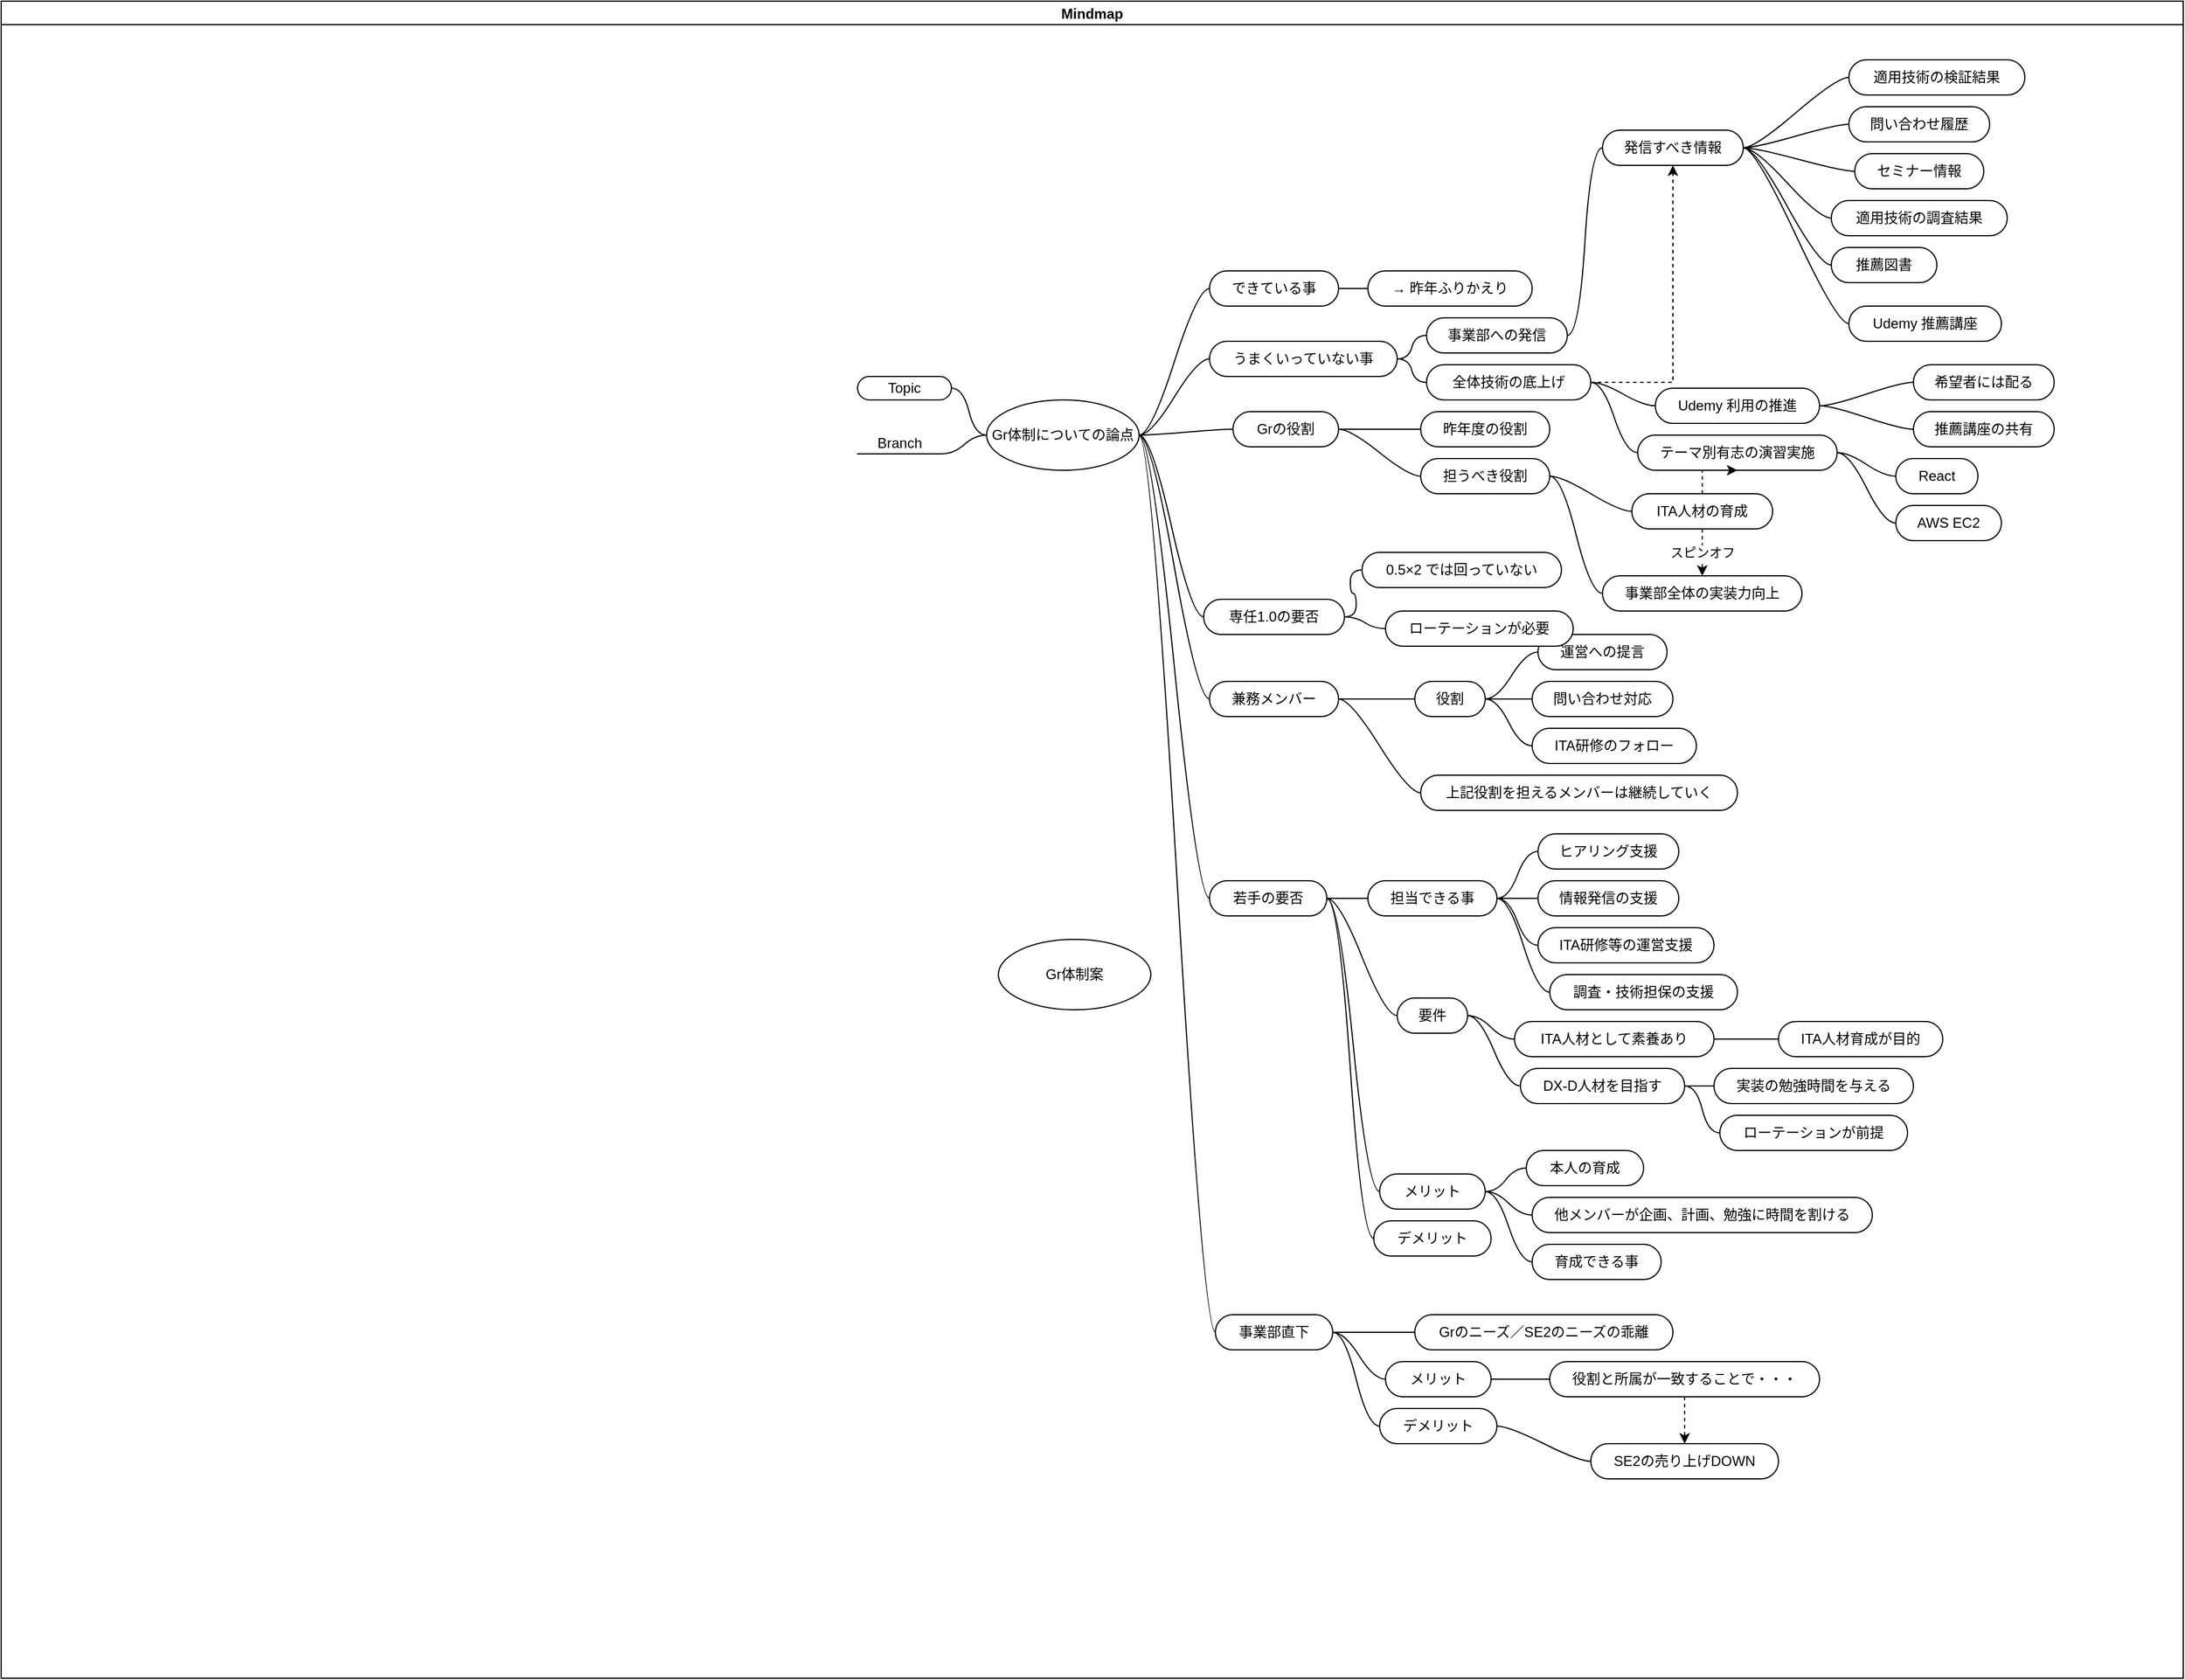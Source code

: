<mxfile version="20.0.1" type="github">
  <diagram name="Page-1" id="ad52d381-51e7-2e0d-a935-2d0ddd2fd229">
    <mxGraphModel dx="1815" dy="399" grid="1" gridSize="10" guides="1" tooltips="1" connect="1" arrows="1" fold="1" page="1" pageScale="1" pageWidth="1100" pageHeight="850" background="none" math="0" shadow="0">
      <root>
        <mxCell id="0" />
        <mxCell id="1" parent="0" />
        <mxCell id="04sgWp-ZvmJj8OrhsIiC-1" value="Mindmap" style="swimlane;startSize=20;horizontal=1;containerType=tree;" vertex="1" parent="1">
          <mxGeometry x="-190" y="100" width="1860" height="1430" as="geometry" />
        </mxCell>
        <mxCell id="04sgWp-ZvmJj8OrhsIiC-2" value="" style="edgeStyle=entityRelationEdgeStyle;startArrow=none;endArrow=none;segment=10;curved=1;rounded=0;" edge="1" parent="04sgWp-ZvmJj8OrhsIiC-1" source="04sgWp-ZvmJj8OrhsIiC-6" target="04sgWp-ZvmJj8OrhsIiC-7">
          <mxGeometry relative="1" as="geometry" />
        </mxCell>
        <mxCell id="04sgWp-ZvmJj8OrhsIiC-4" value="" style="edgeStyle=entityRelationEdgeStyle;startArrow=none;endArrow=none;segment=10;curved=1;rounded=0;" edge="1" parent="04sgWp-ZvmJj8OrhsIiC-1" source="04sgWp-ZvmJj8OrhsIiC-6" target="04sgWp-ZvmJj8OrhsIiC-9">
          <mxGeometry relative="1" as="geometry" />
        </mxCell>
        <mxCell id="04sgWp-ZvmJj8OrhsIiC-5" value="" style="edgeStyle=entityRelationEdgeStyle;startArrow=none;endArrow=none;segment=10;curved=1;rounded=0;" edge="1" parent="04sgWp-ZvmJj8OrhsIiC-1" source="04sgWp-ZvmJj8OrhsIiC-6" target="04sgWp-ZvmJj8OrhsIiC-10">
          <mxGeometry relative="1" as="geometry" />
        </mxCell>
        <mxCell id="04sgWp-ZvmJj8OrhsIiC-6" value="Gr体制についての論点" style="ellipse;whiteSpace=wrap;html=1;align=center;treeFolding=1;treeMoving=1;newEdgeStyle={&quot;edgeStyle&quot;:&quot;entityRelationEdgeStyle&quot;,&quot;startArrow&quot;:&quot;none&quot;,&quot;endArrow&quot;:&quot;none&quot;,&quot;segment&quot;:10,&quot;curved&quot;:1};" vertex="1" parent="04sgWp-ZvmJj8OrhsIiC-1">
          <mxGeometry x="840" y="340" width="130" height="60" as="geometry" />
        </mxCell>
        <mxCell id="04sgWp-ZvmJj8OrhsIiC-7" value="うまくいっていない事" style="whiteSpace=wrap;html=1;rounded=1;arcSize=50;align=center;verticalAlign=middle;strokeWidth=1;autosize=1;spacing=4;treeFolding=1;treeMoving=1;newEdgeStyle={&quot;edgeStyle&quot;:&quot;entityRelationEdgeStyle&quot;,&quot;startArrow&quot;:&quot;none&quot;,&quot;endArrow&quot;:&quot;none&quot;,&quot;segment&quot;:10,&quot;curved&quot;:1};" vertex="1" parent="04sgWp-ZvmJj8OrhsIiC-1">
          <mxGeometry x="1030" y="290" width="160" height="30" as="geometry" />
        </mxCell>
        <mxCell id="04sgWp-ZvmJj8OrhsIiC-9" value="Topic" style="whiteSpace=wrap;html=1;rounded=1;arcSize=50;align=center;verticalAlign=middle;strokeWidth=1;autosize=1;spacing=4;treeFolding=1;treeMoving=1;newEdgeStyle={&quot;edgeStyle&quot;:&quot;entityRelationEdgeStyle&quot;,&quot;startArrow&quot;:&quot;none&quot;,&quot;endArrow&quot;:&quot;none&quot;,&quot;segment&quot;:10,&quot;curved&quot;:1};" vertex="1" parent="04sgWp-ZvmJj8OrhsIiC-1">
          <mxGeometry x="730" y="320" width="80" height="20" as="geometry" />
        </mxCell>
        <mxCell id="04sgWp-ZvmJj8OrhsIiC-10" value="Branch" style="whiteSpace=wrap;html=1;shape=partialRectangle;top=0;left=0;bottom=1;right=0;points=[[0,1],[1,1]];fillColor=none;align=center;verticalAlign=bottom;routingCenterY=0.5;snapToPoint=1;autosize=1;treeFolding=1;treeMoving=1;newEdgeStyle={&quot;edgeStyle&quot;:&quot;entityRelationEdgeStyle&quot;,&quot;startArrow&quot;:&quot;none&quot;,&quot;endArrow&quot;:&quot;none&quot;,&quot;segment&quot;:10,&quot;curved&quot;:1};" vertex="1" parent="04sgWp-ZvmJj8OrhsIiC-1">
          <mxGeometry x="730" y="360" width="72" height="26" as="geometry" />
        </mxCell>
        <mxCell id="04sgWp-ZvmJj8OrhsIiC-13" value="" style="edgeStyle=entityRelationEdgeStyle;startArrow=none;endArrow=none;segment=10;curved=1;rounded=0;" edge="1" target="04sgWp-ZvmJj8OrhsIiC-14" source="04sgWp-ZvmJj8OrhsIiC-6" parent="04sgWp-ZvmJj8OrhsIiC-1">
          <mxGeometry relative="1" as="geometry">
            <mxPoint x="520" y="410" as="sourcePoint" />
          </mxGeometry>
        </mxCell>
        <mxCell id="04sgWp-ZvmJj8OrhsIiC-14" value="Grの役割" style="whiteSpace=wrap;html=1;rounded=1;arcSize=50;align=center;verticalAlign=middle;strokeWidth=1;autosize=1;spacing=4;treeFolding=1;treeMoving=1;newEdgeStyle={&quot;edgeStyle&quot;:&quot;entityRelationEdgeStyle&quot;,&quot;startArrow&quot;:&quot;none&quot;,&quot;endArrow&quot;:&quot;none&quot;,&quot;segment&quot;:10,&quot;curved&quot;:1};" vertex="1" parent="04sgWp-ZvmJj8OrhsIiC-1">
          <mxGeometry x="1050" y="350" width="90" height="30" as="geometry" />
        </mxCell>
        <mxCell id="04sgWp-ZvmJj8OrhsIiC-15" value="" style="edgeStyle=entityRelationEdgeStyle;startArrow=none;endArrow=none;segment=10;curved=1;rounded=0;" edge="1" target="04sgWp-ZvmJj8OrhsIiC-16" source="04sgWp-ZvmJj8OrhsIiC-6" parent="04sgWp-ZvmJj8OrhsIiC-1">
          <mxGeometry relative="1" as="geometry">
            <mxPoint x="520" y="410" as="sourcePoint" />
          </mxGeometry>
        </mxCell>
        <mxCell id="04sgWp-ZvmJj8OrhsIiC-16" value="できている事" style="whiteSpace=wrap;html=1;rounded=1;arcSize=50;align=center;verticalAlign=middle;strokeWidth=1;autosize=1;spacing=4;treeFolding=1;treeMoving=1;newEdgeStyle={&quot;edgeStyle&quot;:&quot;entityRelationEdgeStyle&quot;,&quot;startArrow&quot;:&quot;none&quot;,&quot;endArrow&quot;:&quot;none&quot;,&quot;segment&quot;:10,&quot;curved&quot;:1};" vertex="1" parent="04sgWp-ZvmJj8OrhsIiC-1">
          <mxGeometry x="1030" y="230" width="110" height="30" as="geometry" />
        </mxCell>
        <mxCell id="04sgWp-ZvmJj8OrhsIiC-17" value="" style="edgeStyle=entityRelationEdgeStyle;startArrow=none;endArrow=none;segment=10;curved=1;rounded=0;" edge="1" target="04sgWp-ZvmJj8OrhsIiC-18" source="04sgWp-ZvmJj8OrhsIiC-6" parent="04sgWp-ZvmJj8OrhsIiC-1">
          <mxGeometry relative="1" as="geometry">
            <mxPoint x="520" y="410" as="sourcePoint" />
          </mxGeometry>
        </mxCell>
        <mxCell id="04sgWp-ZvmJj8OrhsIiC-18" value="専任1.0の要否" style="whiteSpace=wrap;html=1;rounded=1;arcSize=50;align=center;verticalAlign=middle;strokeWidth=1;autosize=1;spacing=4;treeFolding=1;treeMoving=1;newEdgeStyle={&quot;edgeStyle&quot;:&quot;entityRelationEdgeStyle&quot;,&quot;startArrow&quot;:&quot;none&quot;,&quot;endArrow&quot;:&quot;none&quot;,&quot;segment&quot;:10,&quot;curved&quot;:1};" vertex="1" parent="04sgWp-ZvmJj8OrhsIiC-1">
          <mxGeometry x="1025" y="510" width="120" height="30" as="geometry" />
        </mxCell>
        <mxCell id="04sgWp-ZvmJj8OrhsIiC-19" value="" style="edgeStyle=entityRelationEdgeStyle;startArrow=none;endArrow=none;segment=10;curved=1;rounded=0;" edge="1" target="04sgWp-ZvmJj8OrhsIiC-20" source="04sgWp-ZvmJj8OrhsIiC-6" parent="04sgWp-ZvmJj8OrhsIiC-1">
          <mxGeometry relative="1" as="geometry">
            <mxPoint x="520" y="410" as="sourcePoint" />
          </mxGeometry>
        </mxCell>
        <mxCell id="04sgWp-ZvmJj8OrhsIiC-20" value="兼務メンバー" style="whiteSpace=wrap;html=1;rounded=1;arcSize=50;align=center;verticalAlign=middle;strokeWidth=1;autosize=1;spacing=4;treeFolding=1;treeMoving=1;newEdgeStyle={&quot;edgeStyle&quot;:&quot;entityRelationEdgeStyle&quot;,&quot;startArrow&quot;:&quot;none&quot;,&quot;endArrow&quot;:&quot;none&quot;,&quot;segment&quot;:10,&quot;curved&quot;:1};" vertex="1" parent="04sgWp-ZvmJj8OrhsIiC-1">
          <mxGeometry x="1030" y="580" width="110" height="30" as="geometry" />
        </mxCell>
        <mxCell id="04sgWp-ZvmJj8OrhsIiC-21" value="" style="edgeStyle=entityRelationEdgeStyle;startArrow=none;endArrow=none;segment=10;curved=1;rounded=0;" edge="1" target="04sgWp-ZvmJj8OrhsIiC-22" source="04sgWp-ZvmJj8OrhsIiC-6" parent="04sgWp-ZvmJj8OrhsIiC-1">
          <mxGeometry relative="1" as="geometry">
            <mxPoint x="520" y="410" as="sourcePoint" />
          </mxGeometry>
        </mxCell>
        <mxCell id="04sgWp-ZvmJj8OrhsIiC-22" value="若手の要否" style="whiteSpace=wrap;html=1;rounded=1;arcSize=50;align=center;verticalAlign=middle;strokeWidth=1;autosize=1;spacing=4;treeFolding=1;treeMoving=1;newEdgeStyle={&quot;edgeStyle&quot;:&quot;entityRelationEdgeStyle&quot;,&quot;startArrow&quot;:&quot;none&quot;,&quot;endArrow&quot;:&quot;none&quot;,&quot;segment&quot;:10,&quot;curved&quot;:1};" vertex="1" parent="04sgWp-ZvmJj8OrhsIiC-1">
          <mxGeometry x="1030" y="750" width="100" height="30" as="geometry" />
        </mxCell>
        <mxCell id="04sgWp-ZvmJj8OrhsIiC-23" value="" style="edgeStyle=entityRelationEdgeStyle;startArrow=none;endArrow=none;segment=10;curved=1;rounded=0;" edge="1" target="04sgWp-ZvmJj8OrhsIiC-24" source="04sgWp-ZvmJj8OrhsIiC-6" parent="04sgWp-ZvmJj8OrhsIiC-1">
          <mxGeometry relative="1" as="geometry">
            <mxPoint x="520" y="410" as="sourcePoint" />
          </mxGeometry>
        </mxCell>
        <mxCell id="04sgWp-ZvmJj8OrhsIiC-24" value="事業部直下" style="whiteSpace=wrap;html=1;rounded=1;arcSize=50;align=center;verticalAlign=middle;strokeWidth=1;autosize=1;spacing=4;treeFolding=1;treeMoving=1;newEdgeStyle={&quot;edgeStyle&quot;:&quot;entityRelationEdgeStyle&quot;,&quot;startArrow&quot;:&quot;none&quot;,&quot;endArrow&quot;:&quot;none&quot;,&quot;segment&quot;:10,&quot;curved&quot;:1};" vertex="1" parent="04sgWp-ZvmJj8OrhsIiC-1">
          <mxGeometry x="1035" y="1120" width="100" height="30" as="geometry" />
        </mxCell>
        <mxCell id="04sgWp-ZvmJj8OrhsIiC-31" value="Gr体制案" style="ellipse;whiteSpace=wrap;html=1;align=center;treeFolding=1;treeMoving=1;newEdgeStyle={&quot;edgeStyle&quot;:&quot;entityRelationEdgeStyle&quot;,&quot;startArrow&quot;:&quot;none&quot;,&quot;endArrow&quot;:&quot;none&quot;,&quot;segment&quot;:10,&quot;curved&quot;:1};" vertex="1" parent="04sgWp-ZvmJj8OrhsIiC-1">
          <mxGeometry x="850" y="800" width="130" height="60" as="geometry" />
        </mxCell>
        <mxCell id="04sgWp-ZvmJj8OrhsIiC-38" value="" style="edgeStyle=entityRelationEdgeStyle;startArrow=none;endArrow=none;segment=10;curved=1;rounded=0;" edge="1" target="04sgWp-ZvmJj8OrhsIiC-39" source="04sgWp-ZvmJj8OrhsIiC-7" parent="04sgWp-ZvmJj8OrhsIiC-1">
          <mxGeometry relative="1" as="geometry">
            <mxPoint x="530" y="390" as="sourcePoint" />
          </mxGeometry>
        </mxCell>
        <mxCell id="04sgWp-ZvmJj8OrhsIiC-39" value="事業部への発信" style="whiteSpace=wrap;html=1;rounded=1;arcSize=50;align=center;verticalAlign=middle;strokeWidth=1;autosize=1;spacing=4;treeFolding=1;treeMoving=1;newEdgeStyle={&quot;edgeStyle&quot;:&quot;entityRelationEdgeStyle&quot;,&quot;startArrow&quot;:&quot;none&quot;,&quot;endArrow&quot;:&quot;none&quot;,&quot;segment&quot;:10,&quot;curved&quot;:1};" vertex="1" parent="04sgWp-ZvmJj8OrhsIiC-1">
          <mxGeometry x="1215" y="270" width="120" height="30" as="geometry" />
        </mxCell>
        <mxCell id="04sgWp-ZvmJj8OrhsIiC-45" value="" style="edgeStyle=entityRelationEdgeStyle;startArrow=none;endArrow=none;segment=10;curved=1;rounded=0;" edge="1" target="04sgWp-ZvmJj8OrhsIiC-46" source="04sgWp-ZvmJj8OrhsIiC-16" parent="04sgWp-ZvmJj8OrhsIiC-1">
          <mxGeometry relative="1" as="geometry">
            <mxPoint x="530" y="390" as="sourcePoint" />
          </mxGeometry>
        </mxCell>
        <mxCell id="04sgWp-ZvmJj8OrhsIiC-46" value="→ 昨年ふりかえり" style="whiteSpace=wrap;html=1;rounded=1;arcSize=50;align=center;verticalAlign=middle;strokeWidth=1;autosize=1;spacing=4;treeFolding=1;treeMoving=1;newEdgeStyle={&quot;edgeStyle&quot;:&quot;entityRelationEdgeStyle&quot;,&quot;startArrow&quot;:&quot;none&quot;,&quot;endArrow&quot;:&quot;none&quot;,&quot;segment&quot;:10,&quot;curved&quot;:1};" vertex="1" parent="04sgWp-ZvmJj8OrhsIiC-1">
          <mxGeometry x="1165" y="230" width="140" height="30" as="geometry" />
        </mxCell>
        <mxCell id="04sgWp-ZvmJj8OrhsIiC-47" value="" style="edgeStyle=entityRelationEdgeStyle;startArrow=none;endArrow=none;segment=10;curved=1;rounded=0;" edge="1" target="04sgWp-ZvmJj8OrhsIiC-48" source="04sgWp-ZvmJj8OrhsIiC-7" parent="04sgWp-ZvmJj8OrhsIiC-1">
          <mxGeometry relative="1" as="geometry">
            <mxPoint x="700" y="325" as="sourcePoint" />
          </mxGeometry>
        </mxCell>
        <mxCell id="04sgWp-ZvmJj8OrhsIiC-48" value="全体技術の底上げ" style="whiteSpace=wrap;html=1;rounded=1;arcSize=50;align=center;verticalAlign=middle;strokeWidth=1;autosize=1;spacing=4;treeFolding=1;treeMoving=1;newEdgeStyle={&quot;edgeStyle&quot;:&quot;entityRelationEdgeStyle&quot;,&quot;startArrow&quot;:&quot;none&quot;,&quot;endArrow&quot;:&quot;none&quot;,&quot;segment&quot;:10,&quot;curved&quot;:1};" vertex="1" parent="04sgWp-ZvmJj8OrhsIiC-1">
          <mxGeometry x="1215" y="310" width="140" height="30" as="geometry" />
        </mxCell>
        <mxCell id="04sgWp-ZvmJj8OrhsIiC-49" value="" style="edgeStyle=entityRelationEdgeStyle;startArrow=none;endArrow=none;segment=10;curved=1;rounded=0;" edge="1" target="04sgWp-ZvmJj8OrhsIiC-50" source="04sgWp-ZvmJj8OrhsIiC-14" parent="04sgWp-ZvmJj8OrhsIiC-1">
          <mxGeometry relative="1" as="geometry">
            <mxPoint x="480" y="390" as="sourcePoint" />
          </mxGeometry>
        </mxCell>
        <mxCell id="04sgWp-ZvmJj8OrhsIiC-50" value="昨年度の役割" style="whiteSpace=wrap;html=1;rounded=1;arcSize=50;align=center;verticalAlign=middle;strokeWidth=1;autosize=1;spacing=4;treeFolding=1;treeMoving=1;newEdgeStyle={&quot;edgeStyle&quot;:&quot;entityRelationEdgeStyle&quot;,&quot;startArrow&quot;:&quot;none&quot;,&quot;endArrow&quot;:&quot;none&quot;,&quot;segment&quot;:10,&quot;curved&quot;:1};" vertex="1" parent="04sgWp-ZvmJj8OrhsIiC-1">
          <mxGeometry x="1210" y="350" width="110" height="30" as="geometry" />
        </mxCell>
        <mxCell id="04sgWp-ZvmJj8OrhsIiC-51" value="" style="edgeStyle=entityRelationEdgeStyle;startArrow=none;endArrow=none;segment=10;curved=1;rounded=0;" edge="1" target="04sgWp-ZvmJj8OrhsIiC-52" source="04sgWp-ZvmJj8OrhsIiC-14" parent="04sgWp-ZvmJj8OrhsIiC-1">
          <mxGeometry relative="1" as="geometry">
            <mxPoint x="650" y="405" as="sourcePoint" />
          </mxGeometry>
        </mxCell>
        <mxCell id="04sgWp-ZvmJj8OrhsIiC-52" value="担うべき役割" style="whiteSpace=wrap;html=1;rounded=1;arcSize=50;align=center;verticalAlign=middle;strokeWidth=1;autosize=1;spacing=4;treeFolding=1;treeMoving=1;newEdgeStyle={&quot;edgeStyle&quot;:&quot;entityRelationEdgeStyle&quot;,&quot;startArrow&quot;:&quot;none&quot;,&quot;endArrow&quot;:&quot;none&quot;,&quot;segment&quot;:10,&quot;curved&quot;:1};" vertex="1" parent="04sgWp-ZvmJj8OrhsIiC-1">
          <mxGeometry x="1210" y="390" width="110" height="30" as="geometry" />
        </mxCell>
        <mxCell id="04sgWp-ZvmJj8OrhsIiC-55" value="" style="edgeStyle=entityRelationEdgeStyle;startArrow=none;endArrow=none;segment=10;curved=1;rounded=0;exitX=1;exitY=0.5;exitDx=0;exitDy=0;" edge="1" target="04sgWp-ZvmJj8OrhsIiC-56" source="04sgWp-ZvmJj8OrhsIiC-72" parent="04sgWp-ZvmJj8OrhsIiC-1">
          <mxGeometry relative="1" as="geometry">
            <mxPoint x="1490" y="140" as="sourcePoint" />
          </mxGeometry>
        </mxCell>
        <mxCell id="04sgWp-ZvmJj8OrhsIiC-56" value="適用技術の調査結果" style="whiteSpace=wrap;html=1;rounded=1;arcSize=50;align=center;verticalAlign=middle;strokeWidth=1;autosize=1;spacing=4;treeFolding=1;treeMoving=1;newEdgeStyle={&quot;edgeStyle&quot;:&quot;entityRelationEdgeStyle&quot;,&quot;startArrow&quot;:&quot;none&quot;,&quot;endArrow&quot;:&quot;none&quot;,&quot;segment&quot;:10,&quot;curved&quot;:1};" vertex="1" parent="04sgWp-ZvmJj8OrhsIiC-1">
          <mxGeometry x="1560" y="170" width="150" height="30" as="geometry" />
        </mxCell>
        <mxCell id="04sgWp-ZvmJj8OrhsIiC-59" value="" style="edgeStyle=entityRelationEdgeStyle;startArrow=none;endArrow=none;segment=10;curved=1;rounded=0;exitX=1;exitY=0.5;exitDx=0;exitDy=0;" edge="1" target="04sgWp-ZvmJj8OrhsIiC-60" source="04sgWp-ZvmJj8OrhsIiC-72" parent="04sgWp-ZvmJj8OrhsIiC-1">
          <mxGeometry relative="1" as="geometry">
            <mxPoint x="845" y="305" as="sourcePoint" />
          </mxGeometry>
        </mxCell>
        <mxCell id="04sgWp-ZvmJj8OrhsIiC-60" value="セミナー情報" style="whiteSpace=wrap;html=1;rounded=1;arcSize=50;align=center;verticalAlign=middle;strokeWidth=1;autosize=1;spacing=4;treeFolding=1;treeMoving=1;newEdgeStyle={&quot;edgeStyle&quot;:&quot;entityRelationEdgeStyle&quot;,&quot;startArrow&quot;:&quot;none&quot;,&quot;endArrow&quot;:&quot;none&quot;,&quot;segment&quot;:10,&quot;curved&quot;:1};" vertex="1" parent="04sgWp-ZvmJj8OrhsIiC-1">
          <mxGeometry x="1580" y="130" width="110" height="30" as="geometry" />
        </mxCell>
        <mxCell id="04sgWp-ZvmJj8OrhsIiC-63" value="" style="edgeStyle=entityRelationEdgeStyle;startArrow=none;endArrow=none;segment=10;curved=1;rounded=0;exitX=1;exitY=0.5;exitDx=0;exitDy=0;" edge="1" target="04sgWp-ZvmJj8OrhsIiC-64" source="04sgWp-ZvmJj8OrhsIiC-72" parent="04sgWp-ZvmJj8OrhsIiC-1">
          <mxGeometry relative="1" as="geometry">
            <mxPoint x="700" y="325" as="sourcePoint" />
          </mxGeometry>
        </mxCell>
        <mxCell id="04sgWp-ZvmJj8OrhsIiC-64" value="推薦図書" style="whiteSpace=wrap;html=1;rounded=1;arcSize=50;align=center;verticalAlign=middle;strokeWidth=1;autosize=1;spacing=4;treeFolding=1;treeMoving=1;newEdgeStyle={&quot;edgeStyle&quot;:&quot;entityRelationEdgeStyle&quot;,&quot;startArrow&quot;:&quot;none&quot;,&quot;endArrow&quot;:&quot;none&quot;,&quot;segment&quot;:10,&quot;curved&quot;:1};" vertex="1" parent="04sgWp-ZvmJj8OrhsIiC-1">
          <mxGeometry x="1560" y="210" width="90" height="30" as="geometry" />
        </mxCell>
        <mxCell id="04sgWp-ZvmJj8OrhsIiC-65" value="" style="edgeStyle=entityRelationEdgeStyle;startArrow=none;endArrow=none;segment=10;curved=1;rounded=0;exitX=1;exitY=0.5;exitDx=0;exitDy=0;" edge="1" target="04sgWp-ZvmJj8OrhsIiC-66" source="04sgWp-ZvmJj8OrhsIiC-72" parent="04sgWp-ZvmJj8OrhsIiC-1">
          <mxGeometry relative="1" as="geometry">
            <mxPoint x="865" y="345" as="sourcePoint" />
          </mxGeometry>
        </mxCell>
        <mxCell id="04sgWp-ZvmJj8OrhsIiC-66" value="Udemy 推薦講座" style="whiteSpace=wrap;html=1;rounded=1;arcSize=50;align=center;verticalAlign=middle;strokeWidth=1;autosize=1;spacing=4;treeFolding=1;treeMoving=1;newEdgeStyle={&quot;edgeStyle&quot;:&quot;entityRelationEdgeStyle&quot;,&quot;startArrow&quot;:&quot;none&quot;,&quot;endArrow&quot;:&quot;none&quot;,&quot;segment&quot;:10,&quot;curved&quot;:1};" vertex="1" parent="04sgWp-ZvmJj8OrhsIiC-1">
          <mxGeometry x="1575" y="260" width="130" height="30" as="geometry" />
        </mxCell>
        <mxCell id="04sgWp-ZvmJj8OrhsIiC-67" value="" style="edgeStyle=entityRelationEdgeStyle;startArrow=none;endArrow=none;segment=10;curved=1;rounded=0;exitX=1;exitY=0.5;exitDx=0;exitDy=0;" edge="1" target="04sgWp-ZvmJj8OrhsIiC-68" source="04sgWp-ZvmJj8OrhsIiC-72" parent="04sgWp-ZvmJj8OrhsIiC-1">
          <mxGeometry relative="1" as="geometry">
            <mxPoint x="845" y="305" as="sourcePoint" />
          </mxGeometry>
        </mxCell>
        <mxCell id="04sgWp-ZvmJj8OrhsIiC-68" value="問い合わせ履歴" style="whiteSpace=wrap;html=1;rounded=1;arcSize=50;align=center;verticalAlign=middle;strokeWidth=1;autosize=1;spacing=4;treeFolding=1;treeMoving=1;newEdgeStyle={&quot;edgeStyle&quot;:&quot;entityRelationEdgeStyle&quot;,&quot;startArrow&quot;:&quot;none&quot;,&quot;endArrow&quot;:&quot;none&quot;,&quot;segment&quot;:10,&quot;curved&quot;:1};" vertex="1" parent="04sgWp-ZvmJj8OrhsIiC-1">
          <mxGeometry x="1575" y="90" width="120" height="30" as="geometry" />
        </mxCell>
        <mxCell id="04sgWp-ZvmJj8OrhsIiC-69" value="" style="edgeStyle=entityRelationEdgeStyle;startArrow=none;endArrow=none;segment=10;curved=1;rounded=0;exitX=1;exitY=0.5;exitDx=0;exitDy=0;" edge="1" target="04sgWp-ZvmJj8OrhsIiC-70" source="04sgWp-ZvmJj8OrhsIiC-72" parent="04sgWp-ZvmJj8OrhsIiC-1">
          <mxGeometry relative="1" as="geometry">
            <mxPoint x="845" y="305" as="sourcePoint" />
          </mxGeometry>
        </mxCell>
        <mxCell id="04sgWp-ZvmJj8OrhsIiC-70" value="適用技術の検証結果" style="whiteSpace=wrap;html=1;rounded=1;arcSize=50;align=center;verticalAlign=middle;strokeWidth=1;autosize=1;spacing=4;treeFolding=1;treeMoving=1;newEdgeStyle={&quot;edgeStyle&quot;:&quot;entityRelationEdgeStyle&quot;,&quot;startArrow&quot;:&quot;none&quot;,&quot;endArrow&quot;:&quot;none&quot;,&quot;segment&quot;:10,&quot;curved&quot;:1};" vertex="1" parent="04sgWp-ZvmJj8OrhsIiC-1">
          <mxGeometry x="1575" y="50" width="150" height="30" as="geometry" />
        </mxCell>
        <mxCell id="04sgWp-ZvmJj8OrhsIiC-71" value="" style="edgeStyle=entityRelationEdgeStyle;startArrow=none;endArrow=none;segment=10;curved=1;rounded=0;" edge="1" target="04sgWp-ZvmJj8OrhsIiC-72" source="04sgWp-ZvmJj8OrhsIiC-39" parent="04sgWp-ZvmJj8OrhsIiC-1">
          <mxGeometry relative="1" as="geometry">
            <mxPoint x="845" y="305" as="sourcePoint" />
          </mxGeometry>
        </mxCell>
        <mxCell id="04sgWp-ZvmJj8OrhsIiC-72" value="発信すべき情報" style="whiteSpace=wrap;html=1;rounded=1;arcSize=50;align=center;verticalAlign=middle;strokeWidth=1;autosize=1;spacing=4;treeFolding=1;treeMoving=1;newEdgeStyle={&quot;edgeStyle&quot;:&quot;entityRelationEdgeStyle&quot;,&quot;startArrow&quot;:&quot;none&quot;,&quot;endArrow&quot;:&quot;none&quot;,&quot;segment&quot;:10,&quot;curved&quot;:1};" vertex="1" parent="04sgWp-ZvmJj8OrhsIiC-1">
          <mxGeometry x="1365" y="110" width="120" height="30" as="geometry" />
        </mxCell>
        <mxCell id="04sgWp-ZvmJj8OrhsIiC-73" style="edgeStyle=orthogonalEdgeStyle;rounded=0;orthogonalLoop=1;jettySize=auto;html=1;entryX=0.5;entryY=1;entryDx=0;entryDy=0;sketch=0;dashed=1;" edge="1" parent="04sgWp-ZvmJj8OrhsIiC-1" source="04sgWp-ZvmJj8OrhsIiC-48" target="04sgWp-ZvmJj8OrhsIiC-72">
          <mxGeometry relative="1" as="geometry">
            <mxPoint x="1420" y="230" as="targetPoint" />
          </mxGeometry>
        </mxCell>
        <mxCell id="04sgWp-ZvmJj8OrhsIiC-74" value="" style="edgeStyle=entityRelationEdgeStyle;startArrow=none;endArrow=none;segment=10;curved=1;rounded=0;" edge="1" target="04sgWp-ZvmJj8OrhsIiC-75" source="04sgWp-ZvmJj8OrhsIiC-48" parent="04sgWp-ZvmJj8OrhsIiC-1">
          <mxGeometry relative="1" as="geometry">
            <mxPoint x="740" y="325" as="sourcePoint" />
          </mxGeometry>
        </mxCell>
        <mxCell id="04sgWp-ZvmJj8OrhsIiC-75" value="Udemy 利用の推進" style="whiteSpace=wrap;html=1;rounded=1;arcSize=50;align=center;verticalAlign=middle;strokeWidth=1;autosize=1;spacing=4;treeFolding=1;treeMoving=1;newEdgeStyle={&quot;edgeStyle&quot;:&quot;entityRelationEdgeStyle&quot;,&quot;startArrow&quot;:&quot;none&quot;,&quot;endArrow&quot;:&quot;none&quot;,&quot;segment&quot;:10,&quot;curved&quot;:1};" vertex="1" parent="04sgWp-ZvmJj8OrhsIiC-1">
          <mxGeometry x="1410" y="330" width="140" height="30" as="geometry" />
        </mxCell>
        <mxCell id="04sgWp-ZvmJj8OrhsIiC-76" value="" style="edgeStyle=entityRelationEdgeStyle;startArrow=none;endArrow=none;segment=10;curved=1;rounded=0;" edge="1" target="04sgWp-ZvmJj8OrhsIiC-77" source="04sgWp-ZvmJj8OrhsIiC-75" parent="04sgWp-ZvmJj8OrhsIiC-1">
          <mxGeometry relative="1" as="geometry">
            <mxPoint x="905" y="345" as="sourcePoint" />
          </mxGeometry>
        </mxCell>
        <mxCell id="04sgWp-ZvmJj8OrhsIiC-77" value="希望者には配る" style="whiteSpace=wrap;html=1;rounded=1;arcSize=50;align=center;verticalAlign=middle;strokeWidth=1;autosize=1;spacing=4;treeFolding=1;treeMoving=1;newEdgeStyle={&quot;edgeStyle&quot;:&quot;entityRelationEdgeStyle&quot;,&quot;startArrow&quot;:&quot;none&quot;,&quot;endArrow&quot;:&quot;none&quot;,&quot;segment&quot;:10,&quot;curved&quot;:1};" vertex="1" parent="04sgWp-ZvmJj8OrhsIiC-1">
          <mxGeometry x="1630" y="310" width="120" height="30" as="geometry" />
        </mxCell>
        <mxCell id="04sgWp-ZvmJj8OrhsIiC-80" value="" style="edgeStyle=entityRelationEdgeStyle;startArrow=none;endArrow=none;segment=10;curved=1;rounded=0;" edge="1" target="04sgWp-ZvmJj8OrhsIiC-81" source="04sgWp-ZvmJj8OrhsIiC-52" parent="04sgWp-ZvmJj8OrhsIiC-1">
          <mxGeometry relative="1" as="geometry">
            <mxPoint x="690" y="385" as="sourcePoint" />
          </mxGeometry>
        </mxCell>
        <mxCell id="04sgWp-ZvmJj8OrhsIiC-81" value="事業部全体の実装力向上" style="whiteSpace=wrap;html=1;rounded=1;arcSize=50;align=center;verticalAlign=middle;strokeWidth=1;autosize=1;spacing=4;treeFolding=1;treeMoving=1;newEdgeStyle={&quot;edgeStyle&quot;:&quot;entityRelationEdgeStyle&quot;,&quot;startArrow&quot;:&quot;none&quot;,&quot;endArrow&quot;:&quot;none&quot;,&quot;segment&quot;:10,&quot;curved&quot;:1};" vertex="1" parent="04sgWp-ZvmJj8OrhsIiC-1">
          <mxGeometry x="1365" y="490" width="170" height="30" as="geometry" />
        </mxCell>
        <mxCell id="04sgWp-ZvmJj8OrhsIiC-82" value="" style="edgeStyle=entityRelationEdgeStyle;startArrow=none;endArrow=none;segment=10;curved=1;rounded=0;" edge="1" target="04sgWp-ZvmJj8OrhsIiC-83" source="04sgWp-ZvmJj8OrhsIiC-75" parent="04sgWp-ZvmJj8OrhsIiC-1">
          <mxGeometry relative="1" as="geometry">
            <mxPoint x="1100" y="395" as="sourcePoint" />
          </mxGeometry>
        </mxCell>
        <mxCell id="04sgWp-ZvmJj8OrhsIiC-83" value="推薦講座の共有" style="whiteSpace=wrap;html=1;rounded=1;arcSize=50;align=center;verticalAlign=middle;strokeWidth=1;autosize=1;spacing=4;treeFolding=1;treeMoving=1;newEdgeStyle={&quot;edgeStyle&quot;:&quot;entityRelationEdgeStyle&quot;,&quot;startArrow&quot;:&quot;none&quot;,&quot;endArrow&quot;:&quot;none&quot;,&quot;segment&quot;:10,&quot;curved&quot;:1};" vertex="1" parent="04sgWp-ZvmJj8OrhsIiC-1">
          <mxGeometry x="1630" y="350" width="120" height="30" as="geometry" />
        </mxCell>
        <mxCell id="04sgWp-ZvmJj8OrhsIiC-84" value="" style="edgeStyle=entityRelationEdgeStyle;startArrow=none;endArrow=none;segment=10;curved=1;rounded=0;" edge="1" target="04sgWp-ZvmJj8OrhsIiC-85" source="04sgWp-ZvmJj8OrhsIiC-48" parent="04sgWp-ZvmJj8OrhsIiC-1">
          <mxGeometry relative="1" as="geometry">
            <mxPoint x="905" y="375" as="sourcePoint" />
          </mxGeometry>
        </mxCell>
        <mxCell id="04sgWp-ZvmJj8OrhsIiC-85" value="テーマ別有志の演習実施" style="whiteSpace=wrap;html=1;rounded=1;arcSize=50;align=center;verticalAlign=middle;strokeWidth=1;autosize=1;spacing=4;treeFolding=1;treeMoving=1;newEdgeStyle={&quot;edgeStyle&quot;:&quot;entityRelationEdgeStyle&quot;,&quot;startArrow&quot;:&quot;none&quot;,&quot;endArrow&quot;:&quot;none&quot;,&quot;segment&quot;:10,&quot;curved&quot;:1};" vertex="1" parent="04sgWp-ZvmJj8OrhsIiC-1">
          <mxGeometry x="1395" y="370" width="170" height="30" as="geometry" />
        </mxCell>
        <mxCell id="04sgWp-ZvmJj8OrhsIiC-86" value="" style="edgeStyle=entityRelationEdgeStyle;startArrow=none;endArrow=none;segment=10;curved=1;rounded=0;" edge="1" target="04sgWp-ZvmJj8OrhsIiC-87" source="04sgWp-ZvmJj8OrhsIiC-85" parent="04sgWp-ZvmJj8OrhsIiC-1">
          <mxGeometry relative="1" as="geometry">
            <mxPoint x="905" y="375" as="sourcePoint" />
          </mxGeometry>
        </mxCell>
        <mxCell id="04sgWp-ZvmJj8OrhsIiC-87" value="AWS EC2" style="whiteSpace=wrap;html=1;rounded=1;arcSize=50;align=center;verticalAlign=middle;strokeWidth=1;autosize=1;spacing=4;treeFolding=1;treeMoving=1;newEdgeStyle={&quot;edgeStyle&quot;:&quot;entityRelationEdgeStyle&quot;,&quot;startArrow&quot;:&quot;none&quot;,&quot;endArrow&quot;:&quot;none&quot;,&quot;segment&quot;:10,&quot;curved&quot;:1};" vertex="1" parent="04sgWp-ZvmJj8OrhsIiC-1">
          <mxGeometry x="1615" y="430" width="90" height="30" as="geometry" />
        </mxCell>
        <mxCell id="04sgWp-ZvmJj8OrhsIiC-88" value="" style="edgeStyle=entityRelationEdgeStyle;startArrow=none;endArrow=none;segment=10;curved=1;rounded=0;" edge="1" target="04sgWp-ZvmJj8OrhsIiC-89" source="04sgWp-ZvmJj8OrhsIiC-85" parent="04sgWp-ZvmJj8OrhsIiC-1">
          <mxGeometry relative="1" as="geometry">
            <mxPoint x="1105" y="435" as="sourcePoint" />
          </mxGeometry>
        </mxCell>
        <mxCell id="04sgWp-ZvmJj8OrhsIiC-89" value="React" style="whiteSpace=wrap;html=1;rounded=1;arcSize=50;align=center;verticalAlign=middle;strokeWidth=1;autosize=1;spacing=4;treeFolding=1;treeMoving=1;newEdgeStyle={&quot;edgeStyle&quot;:&quot;entityRelationEdgeStyle&quot;,&quot;startArrow&quot;:&quot;none&quot;,&quot;endArrow&quot;:&quot;none&quot;,&quot;segment&quot;:10,&quot;curved&quot;:1};" vertex="1" parent="04sgWp-ZvmJj8OrhsIiC-1">
          <mxGeometry x="1615" y="390" width="70" height="30" as="geometry" />
        </mxCell>
        <mxCell id="04sgWp-ZvmJj8OrhsIiC-90" value="" style="edgeStyle=entityRelationEdgeStyle;startArrow=none;endArrow=none;segment=10;curved=1;rounded=0;" edge="1" target="04sgWp-ZvmJj8OrhsIiC-91" source="04sgWp-ZvmJj8OrhsIiC-52" parent="04sgWp-ZvmJj8OrhsIiC-1">
          <mxGeometry relative="1" as="geometry">
            <mxPoint x="850" y="445" as="sourcePoint" />
          </mxGeometry>
        </mxCell>
        <mxCell id="04sgWp-ZvmJj8OrhsIiC-94" value="スピンオフ" style="edgeStyle=orthogonalEdgeStyle;rounded=0;sketch=0;orthogonalLoop=1;jettySize=auto;html=1;dashed=1;" edge="1" parent="04sgWp-ZvmJj8OrhsIiC-1" source="04sgWp-ZvmJj8OrhsIiC-91" target="04sgWp-ZvmJj8OrhsIiC-81">
          <mxGeometry relative="1" as="geometry" />
        </mxCell>
        <mxCell id="04sgWp-ZvmJj8OrhsIiC-117" style="edgeStyle=orthogonalEdgeStyle;rounded=0;sketch=0;orthogonalLoop=1;jettySize=auto;html=1;dashed=1;" edge="1" parent="04sgWp-ZvmJj8OrhsIiC-1" source="04sgWp-ZvmJj8OrhsIiC-91" target="04sgWp-ZvmJj8OrhsIiC-85">
          <mxGeometry relative="1" as="geometry" />
        </mxCell>
        <mxCell id="04sgWp-ZvmJj8OrhsIiC-91" value="ITA人材の育成" style="whiteSpace=wrap;html=1;rounded=1;arcSize=50;align=center;verticalAlign=middle;strokeWidth=1;autosize=1;spacing=4;treeFolding=1;treeMoving=1;newEdgeStyle={&quot;edgeStyle&quot;:&quot;entityRelationEdgeStyle&quot;,&quot;startArrow&quot;:&quot;none&quot;,&quot;endArrow&quot;:&quot;none&quot;,&quot;segment&quot;:10,&quot;curved&quot;:1};" vertex="1" parent="04sgWp-ZvmJj8OrhsIiC-1">
          <mxGeometry x="1390" y="420" width="120" height="30" as="geometry" />
        </mxCell>
        <mxCell id="04sgWp-ZvmJj8OrhsIiC-95" value="" style="edgeStyle=entityRelationEdgeStyle;startArrow=none;endArrow=none;segment=10;curved=1;rounded=0;" edge="1" target="04sgWp-ZvmJj8OrhsIiC-96" source="04sgWp-ZvmJj8OrhsIiC-18" parent="04sgWp-ZvmJj8OrhsIiC-1">
          <mxGeometry relative="1" as="geometry">
            <mxPoint x="510" y="410" as="sourcePoint" />
          </mxGeometry>
        </mxCell>
        <mxCell id="04sgWp-ZvmJj8OrhsIiC-96" value="0.5×2 では回っていない" style="whiteSpace=wrap;html=1;rounded=1;arcSize=50;align=center;verticalAlign=middle;strokeWidth=1;autosize=1;spacing=4;treeFolding=1;treeMoving=1;newEdgeStyle={&quot;edgeStyle&quot;:&quot;entityRelationEdgeStyle&quot;,&quot;startArrow&quot;:&quot;none&quot;,&quot;endArrow&quot;:&quot;none&quot;,&quot;segment&quot;:10,&quot;curved&quot;:1};" vertex="1" parent="04sgWp-ZvmJj8OrhsIiC-1">
          <mxGeometry x="1160" y="470" width="170" height="30" as="geometry" />
        </mxCell>
        <mxCell id="04sgWp-ZvmJj8OrhsIiC-99" value="" style="edgeStyle=entityRelationEdgeStyle;startArrow=none;endArrow=none;segment=10;curved=1;rounded=0;" edge="1" target="04sgWp-ZvmJj8OrhsIiC-100" source="04sgWp-ZvmJj8OrhsIiC-20" parent="04sgWp-ZvmJj8OrhsIiC-1">
          <mxGeometry relative="1" as="geometry">
            <mxPoint x="510" y="410" as="sourcePoint" />
          </mxGeometry>
        </mxCell>
        <mxCell id="04sgWp-ZvmJj8OrhsIiC-100" value="役割" style="whiteSpace=wrap;html=1;rounded=1;arcSize=50;align=center;verticalAlign=middle;strokeWidth=1;autosize=1;spacing=4;treeFolding=1;treeMoving=1;newEdgeStyle={&quot;edgeStyle&quot;:&quot;entityRelationEdgeStyle&quot;,&quot;startArrow&quot;:&quot;none&quot;,&quot;endArrow&quot;:&quot;none&quot;,&quot;segment&quot;:10,&quot;curved&quot;:1};" vertex="1" parent="04sgWp-ZvmJj8OrhsIiC-1">
          <mxGeometry x="1205" y="580" width="60" height="30" as="geometry" />
        </mxCell>
        <mxCell id="04sgWp-ZvmJj8OrhsIiC-101" value="" style="edgeStyle=entityRelationEdgeStyle;startArrow=none;endArrow=none;segment=10;curved=1;rounded=0;" edge="1" target="04sgWp-ZvmJj8OrhsIiC-102" source="04sgWp-ZvmJj8OrhsIiC-100" parent="04sgWp-ZvmJj8OrhsIiC-1">
          <mxGeometry relative="1" as="geometry">
            <mxPoint x="680" y="635" as="sourcePoint" />
          </mxGeometry>
        </mxCell>
        <mxCell id="04sgWp-ZvmJj8OrhsIiC-102" value="問い合わせ対応" style="whiteSpace=wrap;html=1;rounded=1;arcSize=50;align=center;verticalAlign=middle;strokeWidth=1;autosize=1;spacing=4;treeFolding=1;treeMoving=1;newEdgeStyle={&quot;edgeStyle&quot;:&quot;entityRelationEdgeStyle&quot;,&quot;startArrow&quot;:&quot;none&quot;,&quot;endArrow&quot;:&quot;none&quot;,&quot;segment&quot;:10,&quot;curved&quot;:1};" vertex="1" parent="04sgWp-ZvmJj8OrhsIiC-1">
          <mxGeometry x="1305" y="580" width="120" height="30" as="geometry" />
        </mxCell>
        <mxCell id="04sgWp-ZvmJj8OrhsIiC-103" value="" style="edgeStyle=entityRelationEdgeStyle;startArrow=none;endArrow=none;segment=10;curved=1;rounded=0;" edge="1" target="04sgWp-ZvmJj8OrhsIiC-104" source="04sgWp-ZvmJj8OrhsIiC-100" parent="04sgWp-ZvmJj8OrhsIiC-1">
          <mxGeometry relative="1" as="geometry">
            <mxPoint x="845" y="635" as="sourcePoint" />
          </mxGeometry>
        </mxCell>
        <mxCell id="04sgWp-ZvmJj8OrhsIiC-104" value="運営への提言" style="whiteSpace=wrap;html=1;rounded=1;arcSize=50;align=center;verticalAlign=middle;strokeWidth=1;autosize=1;spacing=4;treeFolding=1;treeMoving=1;newEdgeStyle={&quot;edgeStyle&quot;:&quot;entityRelationEdgeStyle&quot;,&quot;startArrow&quot;:&quot;none&quot;,&quot;endArrow&quot;:&quot;none&quot;,&quot;segment&quot;:10,&quot;curved&quot;:1};" vertex="1" parent="04sgWp-ZvmJj8OrhsIiC-1">
          <mxGeometry x="1310" y="540" width="110" height="30" as="geometry" />
        </mxCell>
        <mxCell id="04sgWp-ZvmJj8OrhsIiC-105" value="" style="edgeStyle=entityRelationEdgeStyle;startArrow=none;endArrow=none;segment=10;curved=1;rounded=0;" edge="1" target="04sgWp-ZvmJj8OrhsIiC-106" source="04sgWp-ZvmJj8OrhsIiC-100" parent="04sgWp-ZvmJj8OrhsIiC-1">
          <mxGeometry relative="1" as="geometry">
            <mxPoint x="845" y="635" as="sourcePoint" />
          </mxGeometry>
        </mxCell>
        <mxCell id="04sgWp-ZvmJj8OrhsIiC-106" value="ITA研修のフォロー" style="whiteSpace=wrap;html=1;rounded=1;arcSize=50;align=center;verticalAlign=middle;strokeWidth=1;autosize=1;spacing=4;treeFolding=1;treeMoving=1;newEdgeStyle={&quot;edgeStyle&quot;:&quot;entityRelationEdgeStyle&quot;,&quot;startArrow&quot;:&quot;none&quot;,&quot;endArrow&quot;:&quot;none&quot;,&quot;segment&quot;:10,&quot;curved&quot;:1};" vertex="1" parent="04sgWp-ZvmJj8OrhsIiC-1">
          <mxGeometry x="1305" y="620" width="140" height="30" as="geometry" />
        </mxCell>
        <mxCell id="04sgWp-ZvmJj8OrhsIiC-107" value="" style="edgeStyle=entityRelationEdgeStyle;startArrow=none;endArrow=none;segment=10;curved=1;rounded=0;" edge="1" target="04sgWp-ZvmJj8OrhsIiC-108" source="04sgWp-ZvmJj8OrhsIiC-20" parent="04sgWp-ZvmJj8OrhsIiC-1">
          <mxGeometry relative="1" as="geometry">
            <mxPoint x="720" y="635" as="sourcePoint" />
          </mxGeometry>
        </mxCell>
        <mxCell id="04sgWp-ZvmJj8OrhsIiC-108" value="上記役割を担えるメンバーは継続していく" style="whiteSpace=wrap;html=1;rounded=1;arcSize=50;align=center;verticalAlign=middle;strokeWidth=1;autosize=1;spacing=4;treeFolding=1;treeMoving=1;newEdgeStyle={&quot;edgeStyle&quot;:&quot;entityRelationEdgeStyle&quot;,&quot;startArrow&quot;:&quot;none&quot;,&quot;endArrow&quot;:&quot;none&quot;,&quot;segment&quot;:10,&quot;curved&quot;:1};" vertex="1" parent="04sgWp-ZvmJj8OrhsIiC-1">
          <mxGeometry x="1210" y="660" width="270" height="30" as="geometry" />
        </mxCell>
        <mxCell id="04sgWp-ZvmJj8OrhsIiC-109" value="" style="edgeStyle=entityRelationEdgeStyle;startArrow=none;endArrow=none;segment=10;curved=1;rounded=0;" edge="1" target="04sgWp-ZvmJj8OrhsIiC-110" source="04sgWp-ZvmJj8OrhsIiC-22" parent="04sgWp-ZvmJj8OrhsIiC-1">
          <mxGeometry relative="1" as="geometry">
            <mxPoint x="550" y="460" as="sourcePoint" />
          </mxGeometry>
        </mxCell>
        <mxCell id="04sgWp-ZvmJj8OrhsIiC-110" value="担当できる事" style="whiteSpace=wrap;html=1;rounded=1;arcSize=50;align=center;verticalAlign=middle;strokeWidth=1;autosize=1;spacing=4;treeFolding=1;treeMoving=1;newEdgeStyle={&quot;edgeStyle&quot;:&quot;entityRelationEdgeStyle&quot;,&quot;startArrow&quot;:&quot;none&quot;,&quot;endArrow&quot;:&quot;none&quot;,&quot;segment&quot;:10,&quot;curved&quot;:1};" vertex="1" parent="04sgWp-ZvmJj8OrhsIiC-1">
          <mxGeometry x="1165" y="750" width="110" height="30" as="geometry" />
        </mxCell>
        <mxCell id="04sgWp-ZvmJj8OrhsIiC-111" value="" style="edgeStyle=entityRelationEdgeStyle;startArrow=none;endArrow=none;segment=10;curved=1;rounded=0;exitX=1;exitY=0.5;exitDx=0;exitDy=0;" edge="1" target="04sgWp-ZvmJj8OrhsIiC-112" source="04sgWp-ZvmJj8OrhsIiC-126" parent="04sgWp-ZvmJj8OrhsIiC-1">
          <mxGeometry relative="1" as="geometry">
            <mxPoint x="710" y="855" as="sourcePoint" />
          </mxGeometry>
        </mxCell>
        <mxCell id="04sgWp-ZvmJj8OrhsIiC-112" value="育成できる事" style="whiteSpace=wrap;html=1;rounded=1;arcSize=50;align=center;verticalAlign=middle;strokeWidth=1;autosize=1;spacing=4;treeFolding=1;treeMoving=1;newEdgeStyle={&quot;edgeStyle&quot;:&quot;entityRelationEdgeStyle&quot;,&quot;startArrow&quot;:&quot;none&quot;,&quot;endArrow&quot;:&quot;none&quot;,&quot;segment&quot;:10,&quot;curved&quot;:1};" vertex="1" parent="04sgWp-ZvmJj8OrhsIiC-1">
          <mxGeometry x="1305" y="1060" width="110" height="30" as="geometry" />
        </mxCell>
        <mxCell id="04sgWp-ZvmJj8OrhsIiC-113" value="" style="edgeStyle=entityRelationEdgeStyle;startArrow=none;endArrow=none;segment=10;curved=1;rounded=0;" edge="1" target="04sgWp-ZvmJj8OrhsIiC-114" source="04sgWp-ZvmJj8OrhsIiC-110" parent="04sgWp-ZvmJj8OrhsIiC-1">
          <mxGeometry relative="1" as="geometry">
            <mxPoint x="710" y="855" as="sourcePoint" />
          </mxGeometry>
        </mxCell>
        <mxCell id="04sgWp-ZvmJj8OrhsIiC-114" value="情報発信の支援" style="whiteSpace=wrap;html=1;rounded=1;arcSize=50;align=center;verticalAlign=middle;strokeWidth=1;autosize=1;spacing=4;treeFolding=1;treeMoving=1;newEdgeStyle={&quot;edgeStyle&quot;:&quot;entityRelationEdgeStyle&quot;,&quot;startArrow&quot;:&quot;none&quot;,&quot;endArrow&quot;:&quot;none&quot;,&quot;segment&quot;:10,&quot;curved&quot;:1};" vertex="1" parent="04sgWp-ZvmJj8OrhsIiC-1">
          <mxGeometry x="1310" y="750" width="120" height="30" as="geometry" />
        </mxCell>
        <mxCell id="04sgWp-ZvmJj8OrhsIiC-115" value="" style="edgeStyle=entityRelationEdgeStyle;startArrow=none;endArrow=none;segment=10;curved=1;rounded=0;" edge="1" target="04sgWp-ZvmJj8OrhsIiC-116" source="04sgWp-ZvmJj8OrhsIiC-110" parent="04sgWp-ZvmJj8OrhsIiC-1">
          <mxGeometry relative="1" as="geometry">
            <mxPoint x="855" y="855" as="sourcePoint" />
          </mxGeometry>
        </mxCell>
        <mxCell id="04sgWp-ZvmJj8OrhsIiC-116" value="ヒアリング支援" style="whiteSpace=wrap;html=1;rounded=1;arcSize=50;align=center;verticalAlign=middle;strokeWidth=1;autosize=1;spacing=4;treeFolding=1;treeMoving=1;newEdgeStyle={&quot;edgeStyle&quot;:&quot;entityRelationEdgeStyle&quot;,&quot;startArrow&quot;:&quot;none&quot;,&quot;endArrow&quot;:&quot;none&quot;,&quot;segment&quot;:10,&quot;curved&quot;:1};" vertex="1" parent="04sgWp-ZvmJj8OrhsIiC-1">
          <mxGeometry x="1310" y="710" width="120" height="30" as="geometry" />
        </mxCell>
        <mxCell id="04sgWp-ZvmJj8OrhsIiC-118" value="" style="edgeStyle=entityRelationEdgeStyle;startArrow=none;endArrow=none;segment=10;curved=1;rounded=0;" edge="1" target="04sgWp-ZvmJj8OrhsIiC-119" source="04sgWp-ZvmJj8OrhsIiC-110" parent="04sgWp-ZvmJj8OrhsIiC-1">
          <mxGeometry relative="1" as="geometry">
            <mxPoint x="855" y="855" as="sourcePoint" />
          </mxGeometry>
        </mxCell>
        <mxCell id="04sgWp-ZvmJj8OrhsIiC-119" value="調査・技術担保の支援" style="whiteSpace=wrap;html=1;rounded=1;arcSize=50;align=center;verticalAlign=middle;strokeWidth=1;autosize=1;spacing=4;treeFolding=1;treeMoving=1;newEdgeStyle={&quot;edgeStyle&quot;:&quot;entityRelationEdgeStyle&quot;,&quot;startArrow&quot;:&quot;none&quot;,&quot;endArrow&quot;:&quot;none&quot;,&quot;segment&quot;:10,&quot;curved&quot;:1};" vertex="1" parent="04sgWp-ZvmJj8OrhsIiC-1">
          <mxGeometry x="1320" y="830" width="160" height="30" as="geometry" />
        </mxCell>
        <mxCell id="04sgWp-ZvmJj8OrhsIiC-123" value="" style="edgeStyle=entityRelationEdgeStyle;startArrow=none;endArrow=none;segment=10;curved=1;rounded=0;" edge="1" target="04sgWp-ZvmJj8OrhsIiC-124" source="04sgWp-ZvmJj8OrhsIiC-110" parent="04sgWp-ZvmJj8OrhsIiC-1">
          <mxGeometry relative="1" as="geometry">
            <mxPoint x="855" y="855" as="sourcePoint" />
          </mxGeometry>
        </mxCell>
        <mxCell id="04sgWp-ZvmJj8OrhsIiC-124" value="ITA研修等の運営支援" style="whiteSpace=wrap;html=1;rounded=1;arcSize=50;align=center;verticalAlign=middle;strokeWidth=1;autosize=1;spacing=4;treeFolding=1;treeMoving=1;newEdgeStyle={&quot;edgeStyle&quot;:&quot;entityRelationEdgeStyle&quot;,&quot;startArrow&quot;:&quot;none&quot;,&quot;endArrow&quot;:&quot;none&quot;,&quot;segment&quot;:10,&quot;curved&quot;:1};" vertex="1" parent="04sgWp-ZvmJj8OrhsIiC-1">
          <mxGeometry x="1310" y="790" width="150" height="30" as="geometry" />
        </mxCell>
        <mxCell id="04sgWp-ZvmJj8OrhsIiC-125" value="" style="edgeStyle=entityRelationEdgeStyle;startArrow=none;endArrow=none;segment=10;curved=1;rounded=0;" edge="1" target="04sgWp-ZvmJj8OrhsIiC-126" source="04sgWp-ZvmJj8OrhsIiC-22" parent="04sgWp-ZvmJj8OrhsIiC-1">
          <mxGeometry relative="1" as="geometry">
            <mxPoint x="710" y="855" as="sourcePoint" />
          </mxGeometry>
        </mxCell>
        <mxCell id="04sgWp-ZvmJj8OrhsIiC-126" value="メリット" style="whiteSpace=wrap;html=1;rounded=1;arcSize=50;align=center;verticalAlign=middle;strokeWidth=1;autosize=1;spacing=4;treeFolding=1;treeMoving=1;newEdgeStyle={&quot;edgeStyle&quot;:&quot;entityRelationEdgeStyle&quot;,&quot;startArrow&quot;:&quot;none&quot;,&quot;endArrow&quot;:&quot;none&quot;,&quot;segment&quot;:10,&quot;curved&quot;:1};" vertex="1" parent="04sgWp-ZvmJj8OrhsIiC-1">
          <mxGeometry x="1175" y="1000" width="90" height="30" as="geometry" />
        </mxCell>
        <mxCell id="04sgWp-ZvmJj8OrhsIiC-127" value="" style="edgeStyle=entityRelationEdgeStyle;startArrow=none;endArrow=none;segment=10;curved=1;rounded=0;" edge="1" target="04sgWp-ZvmJj8OrhsIiC-128" source="04sgWp-ZvmJj8OrhsIiC-126" parent="04sgWp-ZvmJj8OrhsIiC-1">
          <mxGeometry relative="1" as="geometry">
            <mxPoint x="710" y="855" as="sourcePoint" />
          </mxGeometry>
        </mxCell>
        <mxCell id="04sgWp-ZvmJj8OrhsIiC-128" value="他メンバーが企画、計画、勉強に時間を割ける" style="whiteSpace=wrap;html=1;rounded=1;arcSize=50;align=center;verticalAlign=middle;strokeWidth=1;autosize=1;spacing=4;treeFolding=1;treeMoving=1;newEdgeStyle={&quot;edgeStyle&quot;:&quot;entityRelationEdgeStyle&quot;,&quot;startArrow&quot;:&quot;none&quot;,&quot;endArrow&quot;:&quot;none&quot;,&quot;segment&quot;:10,&quot;curved&quot;:1};" vertex="1" parent="04sgWp-ZvmJj8OrhsIiC-1">
          <mxGeometry x="1305" y="1020" width="290" height="30" as="geometry" />
        </mxCell>
        <mxCell id="04sgWp-ZvmJj8OrhsIiC-129" value="" style="edgeStyle=entityRelationEdgeStyle;startArrow=none;endArrow=none;segment=10;curved=1;rounded=0;" edge="1" target="04sgWp-ZvmJj8OrhsIiC-130" source="04sgWp-ZvmJj8OrhsIiC-126" parent="04sgWp-ZvmJj8OrhsIiC-1">
          <mxGeometry relative="1" as="geometry">
            <mxPoint x="885" y="1015" as="sourcePoint" />
          </mxGeometry>
        </mxCell>
        <mxCell id="04sgWp-ZvmJj8OrhsIiC-130" value="本人の育成" style="whiteSpace=wrap;html=1;rounded=1;arcSize=50;align=center;verticalAlign=middle;strokeWidth=1;autosize=1;spacing=4;treeFolding=1;treeMoving=1;newEdgeStyle={&quot;edgeStyle&quot;:&quot;entityRelationEdgeStyle&quot;,&quot;startArrow&quot;:&quot;none&quot;,&quot;endArrow&quot;:&quot;none&quot;,&quot;segment&quot;:10,&quot;curved&quot;:1};" vertex="1" parent="04sgWp-ZvmJj8OrhsIiC-1">
          <mxGeometry x="1300" y="980" width="100" height="30" as="geometry" />
        </mxCell>
        <mxCell id="04sgWp-ZvmJj8OrhsIiC-131" value="" style="edgeStyle=entityRelationEdgeStyle;startArrow=none;endArrow=none;segment=10;curved=1;rounded=0;" edge="1" target="04sgWp-ZvmJj8OrhsIiC-132" source="04sgWp-ZvmJj8OrhsIiC-22" parent="04sgWp-ZvmJj8OrhsIiC-1">
          <mxGeometry relative="1" as="geometry">
            <mxPoint x="750" y="865" as="sourcePoint" />
          </mxGeometry>
        </mxCell>
        <mxCell id="04sgWp-ZvmJj8OrhsIiC-132" value="要件" style="whiteSpace=wrap;html=1;rounded=1;arcSize=50;align=center;verticalAlign=middle;strokeWidth=1;autosize=1;spacing=4;treeFolding=1;treeMoving=1;newEdgeStyle={&quot;edgeStyle&quot;:&quot;entityRelationEdgeStyle&quot;,&quot;startArrow&quot;:&quot;none&quot;,&quot;endArrow&quot;:&quot;none&quot;,&quot;segment&quot;:10,&quot;curved&quot;:1};" vertex="1" parent="04sgWp-ZvmJj8OrhsIiC-1">
          <mxGeometry x="1190" y="850" width="60" height="30" as="geometry" />
        </mxCell>
        <mxCell id="04sgWp-ZvmJj8OrhsIiC-133" value="" style="edgeStyle=entityRelationEdgeStyle;startArrow=none;endArrow=none;segment=10;curved=1;rounded=0;" edge="1" target="04sgWp-ZvmJj8OrhsIiC-134" source="04sgWp-ZvmJj8OrhsIiC-132" parent="04sgWp-ZvmJj8OrhsIiC-1">
          <mxGeometry relative="1" as="geometry">
            <mxPoint x="750" y="865" as="sourcePoint" />
          </mxGeometry>
        </mxCell>
        <mxCell id="04sgWp-ZvmJj8OrhsIiC-134" value="ITA人材として素養あり" style="whiteSpace=wrap;html=1;rounded=1;arcSize=50;align=center;verticalAlign=middle;strokeWidth=1;autosize=1;spacing=4;treeFolding=1;treeMoving=1;newEdgeStyle={&quot;edgeStyle&quot;:&quot;entityRelationEdgeStyle&quot;,&quot;startArrow&quot;:&quot;none&quot;,&quot;endArrow&quot;:&quot;none&quot;,&quot;segment&quot;:10,&quot;curved&quot;:1};" vertex="1" parent="04sgWp-ZvmJj8OrhsIiC-1">
          <mxGeometry x="1290" y="870" width="170" height="30" as="geometry" />
        </mxCell>
        <mxCell id="04sgWp-ZvmJj8OrhsIiC-135" value="" style="edgeStyle=entityRelationEdgeStyle;startArrow=none;endArrow=none;segment=10;curved=1;rounded=0;" edge="1" target="04sgWp-ZvmJj8OrhsIiC-136" source="04sgWp-ZvmJj8OrhsIiC-132" parent="04sgWp-ZvmJj8OrhsIiC-1">
          <mxGeometry relative="1" as="geometry">
            <mxPoint x="870" y="965" as="sourcePoint" />
          </mxGeometry>
        </mxCell>
        <mxCell id="04sgWp-ZvmJj8OrhsIiC-136" value="DX-D人材を目指す" style="whiteSpace=wrap;html=1;rounded=1;arcSize=50;align=center;verticalAlign=middle;strokeWidth=1;autosize=1;spacing=4;treeFolding=1;treeMoving=1;newEdgeStyle={&quot;edgeStyle&quot;:&quot;entityRelationEdgeStyle&quot;,&quot;startArrow&quot;:&quot;none&quot;,&quot;endArrow&quot;:&quot;none&quot;,&quot;segment&quot;:10,&quot;curved&quot;:1};" vertex="1" parent="04sgWp-ZvmJj8OrhsIiC-1">
          <mxGeometry x="1295" y="910" width="140" height="30" as="geometry" />
        </mxCell>
        <mxCell id="04sgWp-ZvmJj8OrhsIiC-137" value="" style="edgeStyle=entityRelationEdgeStyle;startArrow=none;endArrow=none;segment=10;curved=1;rounded=0;" edge="1" target="04sgWp-ZvmJj8OrhsIiC-138" source="04sgWp-ZvmJj8OrhsIiC-136" parent="04sgWp-ZvmJj8OrhsIiC-1">
          <mxGeometry relative="1" as="geometry">
            <mxPoint x="870" y="965" as="sourcePoint" />
          </mxGeometry>
        </mxCell>
        <mxCell id="04sgWp-ZvmJj8OrhsIiC-138" value="実装の勉強時間を与える" style="whiteSpace=wrap;html=1;rounded=1;arcSize=50;align=center;verticalAlign=middle;strokeWidth=1;autosize=1;spacing=4;treeFolding=1;treeMoving=1;newEdgeStyle={&quot;edgeStyle&quot;:&quot;entityRelationEdgeStyle&quot;,&quot;startArrow&quot;:&quot;none&quot;,&quot;endArrow&quot;:&quot;none&quot;,&quot;segment&quot;:10,&quot;curved&quot;:1};" vertex="1" parent="04sgWp-ZvmJj8OrhsIiC-1">
          <mxGeometry x="1460" y="910" width="170" height="30" as="geometry" />
        </mxCell>
        <mxCell id="04sgWp-ZvmJj8OrhsIiC-139" value="" style="edgeStyle=entityRelationEdgeStyle;startArrow=none;endArrow=none;segment=10;curved=1;rounded=0;" edge="1" target="04sgWp-ZvmJj8OrhsIiC-140" source="04sgWp-ZvmJj8OrhsIiC-134" parent="04sgWp-ZvmJj8OrhsIiC-1">
          <mxGeometry relative="1" as="geometry">
            <mxPoint x="870" y="965" as="sourcePoint" />
          </mxGeometry>
        </mxCell>
        <mxCell id="04sgWp-ZvmJj8OrhsIiC-140" value="ITA人材育成が目的" style="whiteSpace=wrap;html=1;rounded=1;arcSize=50;align=center;verticalAlign=middle;strokeWidth=1;autosize=1;spacing=4;treeFolding=1;treeMoving=1;newEdgeStyle={&quot;edgeStyle&quot;:&quot;entityRelationEdgeStyle&quot;,&quot;startArrow&quot;:&quot;none&quot;,&quot;endArrow&quot;:&quot;none&quot;,&quot;segment&quot;:10,&quot;curved&quot;:1};" vertex="1" parent="04sgWp-ZvmJj8OrhsIiC-1">
          <mxGeometry x="1515" y="870" width="140" height="30" as="geometry" />
        </mxCell>
        <mxCell id="04sgWp-ZvmJj8OrhsIiC-143" value="" style="edgeStyle=entityRelationEdgeStyle;startArrow=none;endArrow=none;segment=10;curved=1;rounded=0;" edge="1" target="04sgWp-ZvmJj8OrhsIiC-144" source="04sgWp-ZvmJj8OrhsIiC-136" parent="04sgWp-ZvmJj8OrhsIiC-1">
          <mxGeometry relative="1" as="geometry">
            <mxPoint x="1055" y="1035" as="sourcePoint" />
          </mxGeometry>
        </mxCell>
        <mxCell id="04sgWp-ZvmJj8OrhsIiC-144" value="ローテーションが前提" style="whiteSpace=wrap;html=1;rounded=1;arcSize=50;align=center;verticalAlign=middle;strokeWidth=1;autosize=1;spacing=4;treeFolding=1;treeMoving=1;newEdgeStyle={&quot;edgeStyle&quot;:&quot;entityRelationEdgeStyle&quot;,&quot;startArrow&quot;:&quot;none&quot;,&quot;endArrow&quot;:&quot;none&quot;,&quot;segment&quot;:10,&quot;curved&quot;:1};" vertex="1" parent="04sgWp-ZvmJj8OrhsIiC-1">
          <mxGeometry x="1465" y="950" width="160" height="30" as="geometry" />
        </mxCell>
        <mxCell id="04sgWp-ZvmJj8OrhsIiC-145" value="" style="edgeStyle=entityRelationEdgeStyle;startArrow=none;endArrow=none;segment=10;curved=1;rounded=0;" edge="1" target="04sgWp-ZvmJj8OrhsIiC-146" source="04sgWp-ZvmJj8OrhsIiC-18" parent="04sgWp-ZvmJj8OrhsIiC-1">
          <mxGeometry relative="1" as="geometry">
            <mxPoint x="765" y="635" as="sourcePoint" />
          </mxGeometry>
        </mxCell>
        <mxCell id="04sgWp-ZvmJj8OrhsIiC-146" value="ローテーションが必要" style="whiteSpace=wrap;html=1;rounded=1;arcSize=50;align=center;verticalAlign=middle;strokeWidth=1;autosize=1;spacing=4;treeFolding=1;treeMoving=1;newEdgeStyle={&quot;edgeStyle&quot;:&quot;entityRelationEdgeStyle&quot;,&quot;startArrow&quot;:&quot;none&quot;,&quot;endArrow&quot;:&quot;none&quot;,&quot;segment&quot;:10,&quot;curved&quot;:1};" vertex="1" parent="04sgWp-ZvmJj8OrhsIiC-1">
          <mxGeometry x="1180" y="520" width="160" height="30" as="geometry" />
        </mxCell>
        <mxCell id="04sgWp-ZvmJj8OrhsIiC-147" value="" style="edgeStyle=entityRelationEdgeStyle;startArrow=none;endArrow=none;segment=10;curved=1;rounded=0;" edge="1" target="04sgWp-ZvmJj8OrhsIiC-148" source="04sgWp-ZvmJj8OrhsIiC-24" parent="04sgWp-ZvmJj8OrhsIiC-1">
          <mxGeometry relative="1" as="geometry">
            <mxPoint x="590" y="480" as="sourcePoint" />
          </mxGeometry>
        </mxCell>
        <mxCell id="04sgWp-ZvmJj8OrhsIiC-148" value="Grのニーズ／SE2のニーズの乖離" style="whiteSpace=wrap;html=1;rounded=1;arcSize=50;align=center;verticalAlign=middle;strokeWidth=1;autosize=1;spacing=4;treeFolding=1;treeMoving=1;newEdgeStyle={&quot;edgeStyle&quot;:&quot;entityRelationEdgeStyle&quot;,&quot;startArrow&quot;:&quot;none&quot;,&quot;endArrow&quot;:&quot;none&quot;,&quot;segment&quot;:10,&quot;curved&quot;:1};" vertex="1" parent="04sgWp-ZvmJj8OrhsIiC-1">
          <mxGeometry x="1205" y="1120" width="220" height="30" as="geometry" />
        </mxCell>
        <mxCell id="04sgWp-ZvmJj8OrhsIiC-149" value="" style="edgeStyle=entityRelationEdgeStyle;startArrow=none;endArrow=none;segment=10;curved=1;rounded=0;" edge="1" target="04sgWp-ZvmJj8OrhsIiC-150" source="04sgWp-ZvmJj8OrhsIiC-24" parent="04sgWp-ZvmJj8OrhsIiC-1">
          <mxGeometry relative="1" as="geometry">
            <mxPoint x="590" y="480" as="sourcePoint" />
          </mxGeometry>
        </mxCell>
        <mxCell id="04sgWp-ZvmJj8OrhsIiC-150" value="メリット" style="whiteSpace=wrap;html=1;rounded=1;arcSize=50;align=center;verticalAlign=middle;strokeWidth=1;autosize=1;spacing=4;treeFolding=1;treeMoving=1;newEdgeStyle={&quot;edgeStyle&quot;:&quot;entityRelationEdgeStyle&quot;,&quot;startArrow&quot;:&quot;none&quot;,&quot;endArrow&quot;:&quot;none&quot;,&quot;segment&quot;:10,&quot;curved&quot;:1};" vertex="1" parent="04sgWp-ZvmJj8OrhsIiC-1">
          <mxGeometry x="1180" y="1160" width="90" height="30" as="geometry" />
        </mxCell>
        <mxCell id="04sgWp-ZvmJj8OrhsIiC-151" value="" style="edgeStyle=entityRelationEdgeStyle;startArrow=none;endArrow=none;segment=10;curved=1;rounded=0;" edge="1" target="04sgWp-ZvmJj8OrhsIiC-152" source="04sgWp-ZvmJj8OrhsIiC-22" parent="04sgWp-ZvmJj8OrhsIiC-1">
          <mxGeometry relative="1" as="geometry">
            <mxPoint x="750" y="875" as="sourcePoint" />
          </mxGeometry>
        </mxCell>
        <mxCell id="04sgWp-ZvmJj8OrhsIiC-152" value="デメリット" style="whiteSpace=wrap;html=1;rounded=1;arcSize=50;align=center;verticalAlign=middle;strokeWidth=1;autosize=1;spacing=4;treeFolding=1;treeMoving=1;newEdgeStyle={&quot;edgeStyle&quot;:&quot;entityRelationEdgeStyle&quot;,&quot;startArrow&quot;:&quot;none&quot;,&quot;endArrow&quot;:&quot;none&quot;,&quot;segment&quot;:10,&quot;curved&quot;:1};" vertex="1" parent="04sgWp-ZvmJj8OrhsIiC-1">
          <mxGeometry x="1170" y="1040" width="100" height="30" as="geometry" />
        </mxCell>
        <mxCell id="04sgWp-ZvmJj8OrhsIiC-153" value="" style="edgeStyle=entityRelationEdgeStyle;startArrow=none;endArrow=none;segment=10;curved=1;rounded=0;" edge="1" target="04sgWp-ZvmJj8OrhsIiC-154" source="04sgWp-ZvmJj8OrhsIiC-24" parent="04sgWp-ZvmJj8OrhsIiC-1">
          <mxGeometry relative="1" as="geometry">
            <mxPoint x="755" y="1245" as="sourcePoint" />
          </mxGeometry>
        </mxCell>
        <mxCell id="04sgWp-ZvmJj8OrhsIiC-154" value="デメリット" style="whiteSpace=wrap;html=1;rounded=1;arcSize=50;align=center;verticalAlign=middle;strokeWidth=1;autosize=1;spacing=4;treeFolding=1;treeMoving=1;newEdgeStyle={&quot;edgeStyle&quot;:&quot;entityRelationEdgeStyle&quot;,&quot;startArrow&quot;:&quot;none&quot;,&quot;endArrow&quot;:&quot;none&quot;,&quot;segment&quot;:10,&quot;curved&quot;:1};" vertex="1" parent="04sgWp-ZvmJj8OrhsIiC-1">
          <mxGeometry x="1175" y="1200" width="100" height="30" as="geometry" />
        </mxCell>
        <mxCell id="04sgWp-ZvmJj8OrhsIiC-158" value="" style="edgeStyle=entityRelationEdgeStyle;startArrow=none;endArrow=none;segment=10;curved=1;rounded=0;" edge="1" target="04sgWp-ZvmJj8OrhsIiC-159" source="04sgWp-ZvmJj8OrhsIiC-150" parent="04sgWp-ZvmJj8OrhsIiC-1">
          <mxGeometry relative="1" as="geometry">
            <mxPoint x="755" y="1245" as="sourcePoint" />
          </mxGeometry>
        </mxCell>
        <mxCell id="04sgWp-ZvmJj8OrhsIiC-162" style="edgeStyle=orthogonalEdgeStyle;rounded=0;sketch=0;orthogonalLoop=1;jettySize=auto;html=1;dashed=1;" edge="1" parent="04sgWp-ZvmJj8OrhsIiC-1" source="04sgWp-ZvmJj8OrhsIiC-159" target="04sgWp-ZvmJj8OrhsIiC-161">
          <mxGeometry relative="1" as="geometry" />
        </mxCell>
        <mxCell id="04sgWp-ZvmJj8OrhsIiC-159" value="役割と所属が一致することで・・・" style="whiteSpace=wrap;html=1;rounded=1;arcSize=50;align=center;verticalAlign=middle;strokeWidth=1;autosize=1;spacing=4;treeFolding=1;treeMoving=1;newEdgeStyle={&quot;edgeStyle&quot;:&quot;entityRelationEdgeStyle&quot;,&quot;startArrow&quot;:&quot;none&quot;,&quot;endArrow&quot;:&quot;none&quot;,&quot;segment&quot;:10,&quot;curved&quot;:1};" vertex="1" parent="04sgWp-ZvmJj8OrhsIiC-1">
          <mxGeometry x="1320" y="1160" width="230" height="30" as="geometry" />
        </mxCell>
        <mxCell id="04sgWp-ZvmJj8OrhsIiC-160" value="" style="edgeStyle=entityRelationEdgeStyle;startArrow=none;endArrow=none;segment=10;curved=1;rounded=0;" edge="1" target="04sgWp-ZvmJj8OrhsIiC-161" source="04sgWp-ZvmJj8OrhsIiC-154" parent="04sgWp-ZvmJj8OrhsIiC-1">
          <mxGeometry relative="1" as="geometry">
            <mxPoint x="755" y="1245" as="sourcePoint" />
          </mxGeometry>
        </mxCell>
        <mxCell id="04sgWp-ZvmJj8OrhsIiC-161" value="SE2の売り上げDOWN" style="whiteSpace=wrap;html=1;rounded=1;arcSize=50;align=center;verticalAlign=middle;strokeWidth=1;autosize=1;spacing=4;treeFolding=1;treeMoving=1;newEdgeStyle={&quot;edgeStyle&quot;:&quot;entityRelationEdgeStyle&quot;,&quot;startArrow&quot;:&quot;none&quot;,&quot;endArrow&quot;:&quot;none&quot;,&quot;segment&quot;:10,&quot;curved&quot;:1};" vertex="1" parent="04sgWp-ZvmJj8OrhsIiC-1">
          <mxGeometry x="1355" y="1230" width="160" height="30" as="geometry" />
        </mxCell>
      </root>
    </mxGraphModel>
  </diagram>
</mxfile>

